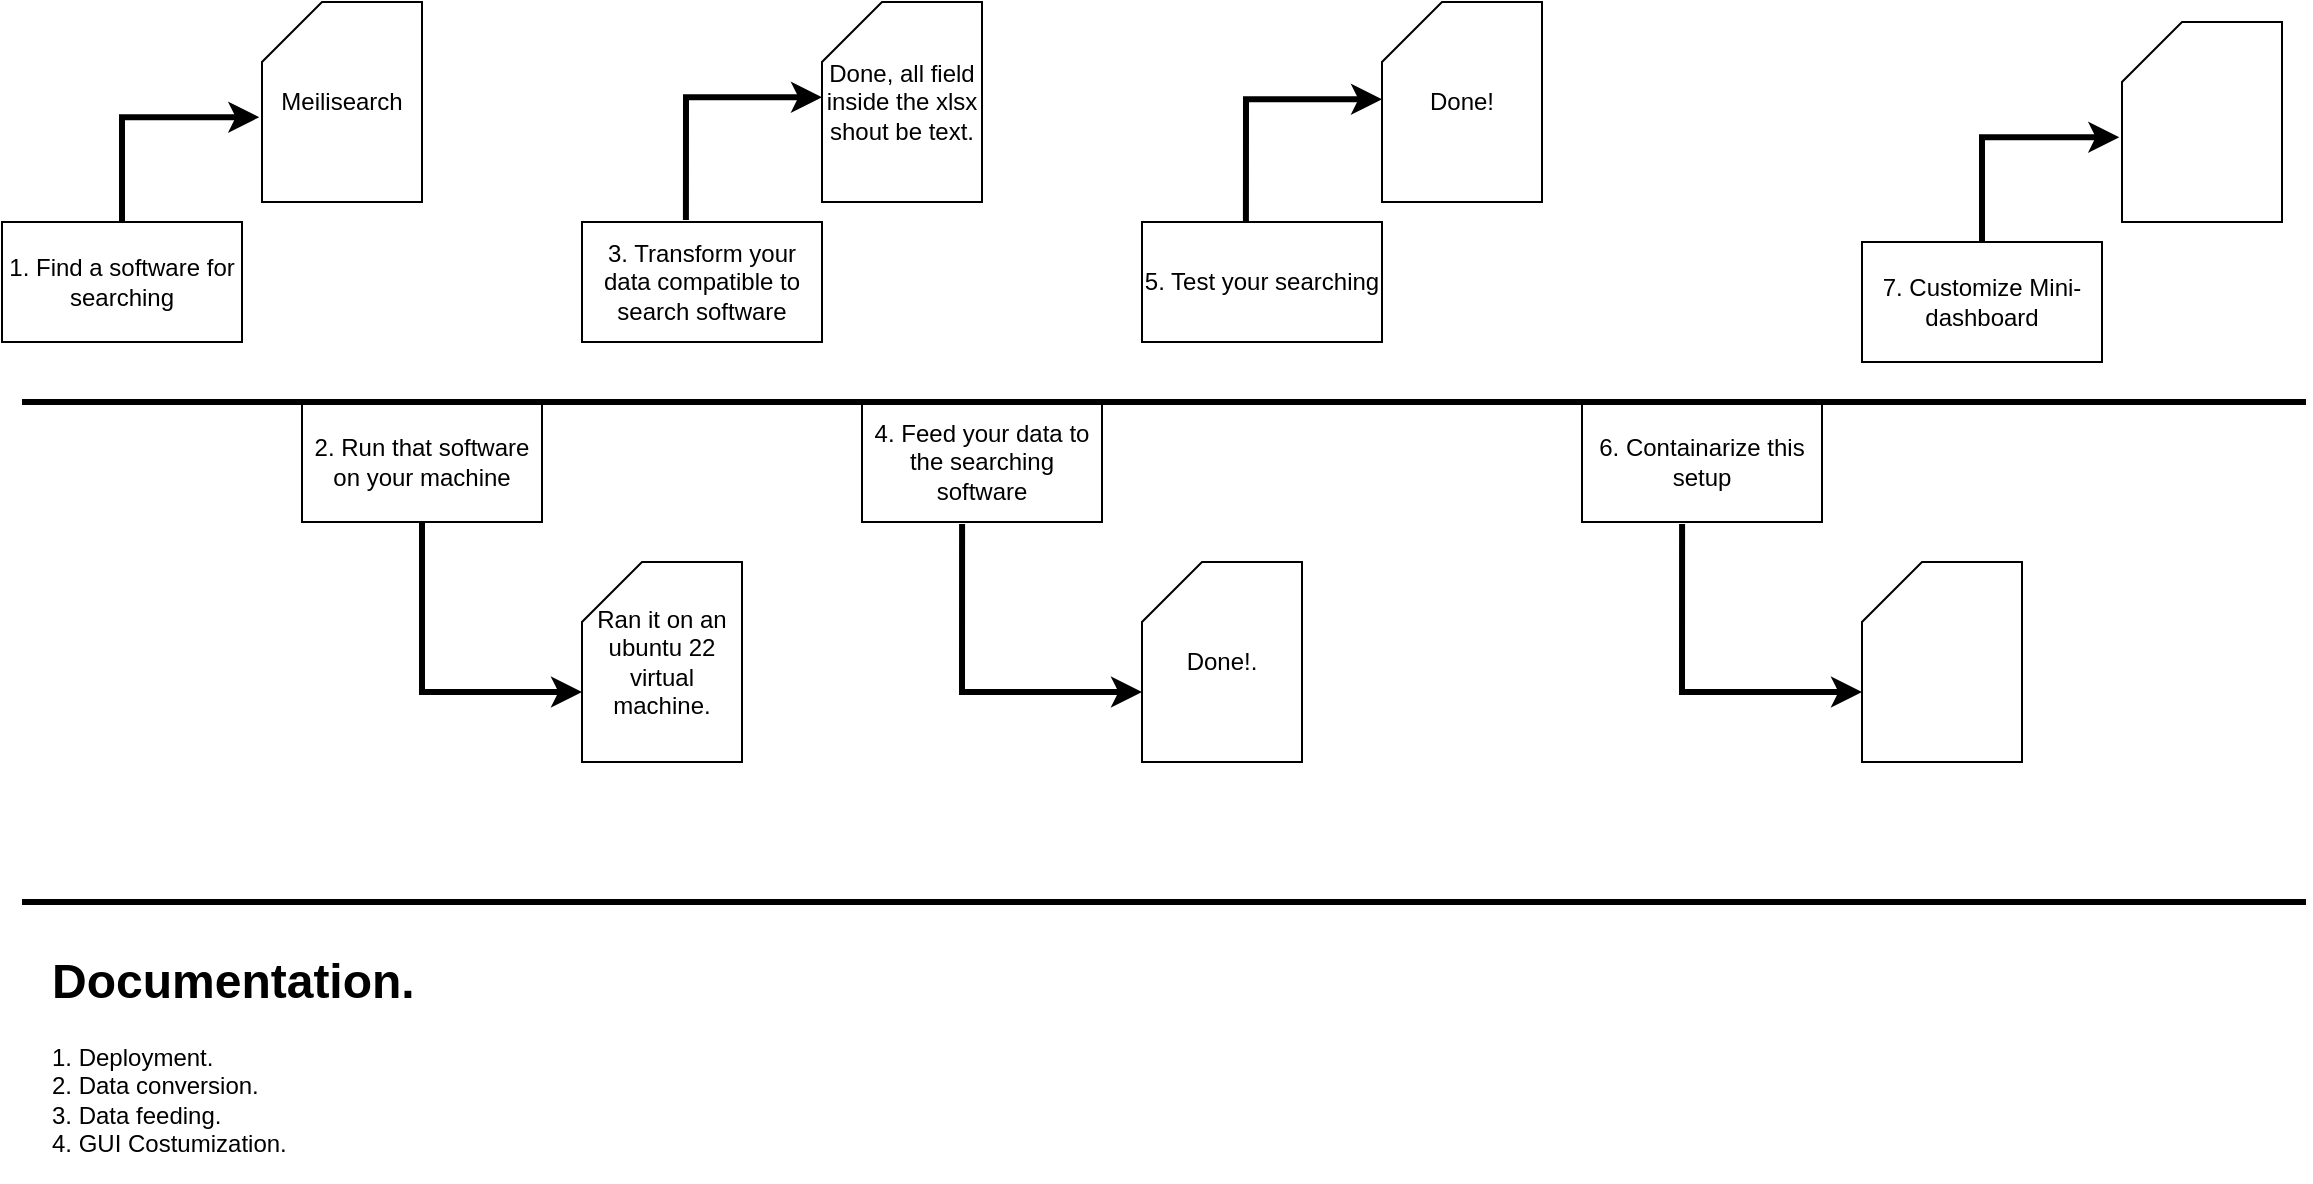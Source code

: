 <mxfile version="20.3.0" type="device"><diagram id="jmwIIQamiCSMNEU5W9KP" name="Page-1"><mxGraphModel dx="868" dy="545" grid="1" gridSize="10" guides="1" tooltips="1" connect="1" arrows="1" fold="1" page="1" pageScale="1" pageWidth="1200" pageHeight="1600" math="0" shadow="0"><root><mxCell id="0"/><mxCell id="1" parent="0"/><mxCell id="EiDWQAK7U_hqgVHjYwfQ-8" style="edgeStyle=orthogonalEdgeStyle;rounded=0;orthogonalLoop=1;jettySize=auto;html=1;exitX=0.5;exitY=0;exitDx=0;exitDy=0;entryX=-0.017;entryY=0.576;entryDx=0;entryDy=0;entryPerimeter=0;strokeWidth=3;" parent="1" source="EiDWQAK7U_hqgVHjYwfQ-1" target="EiDWQAK7U_hqgVHjYwfQ-7" edge="1"><mxGeometry relative="1" as="geometry"><Array as="points"><mxPoint x="90" y="78"/></Array></mxGeometry></mxCell><mxCell id="EiDWQAK7U_hqgVHjYwfQ-1" value="1. Find a software for searching" style="rounded=0;whiteSpace=wrap;html=1;" parent="1" vertex="1"><mxGeometry x="30" y="130" width="120" height="60" as="geometry"/></mxCell><mxCell id="EiDWQAK7U_hqgVHjYwfQ-10" style="edgeStyle=orthogonalEdgeStyle;rounded=0;orthogonalLoop=1;jettySize=auto;html=1;exitX=0.5;exitY=1;exitDx=0;exitDy=0;entryX=0;entryY=0;entryDx=0;entryDy=65;entryPerimeter=0;strokeWidth=3;" parent="1" source="EiDWQAK7U_hqgVHjYwfQ-2" target="EiDWQAK7U_hqgVHjYwfQ-9" edge="1"><mxGeometry relative="1" as="geometry"/></mxCell><mxCell id="EiDWQAK7U_hqgVHjYwfQ-2" value="2. Run that software on your machine" style="rounded=0;whiteSpace=wrap;html=1;" parent="1" vertex="1"><mxGeometry x="180" y="220" width="120" height="60" as="geometry"/></mxCell><mxCell id="EiDWQAK7U_hqgVHjYwfQ-3" value="3. Transform your data compatible to search software" style="rounded=0;whiteSpace=wrap;html=1;" parent="1" vertex="1"><mxGeometry x="320" y="130" width="120" height="60" as="geometry"/></mxCell><mxCell id="EiDWQAK7U_hqgVHjYwfQ-4" value="4. Feed your data to the searching software" style="rounded=0;whiteSpace=wrap;html=1;" parent="1" vertex="1"><mxGeometry x="460" y="220" width="120" height="60" as="geometry"/></mxCell><mxCell id="EiDWQAK7U_hqgVHjYwfQ-5" value="5. Test your searching" style="rounded=0;whiteSpace=wrap;html=1;" parent="1" vertex="1"><mxGeometry x="600" y="130" width="120" height="60" as="geometry"/></mxCell><mxCell id="EiDWQAK7U_hqgVHjYwfQ-6" value="" style="endArrow=none;html=1;rounded=0;strokeWidth=3;" parent="1" edge="1"><mxGeometry width="50" height="50" relative="1" as="geometry"><mxPoint x="40" y="470" as="sourcePoint"/><mxPoint x="1182" y="470" as="targetPoint"/></mxGeometry></mxCell><mxCell id="EiDWQAK7U_hqgVHjYwfQ-7" value="Meilisearch" style="shape=card;whiteSpace=wrap;html=1;" parent="1" vertex="1"><mxGeometry x="160" y="20" width="80" height="100" as="geometry"/></mxCell><mxCell id="EiDWQAK7U_hqgVHjYwfQ-9" value="Ran it on an ubuntu 22 virtual machine." style="shape=card;whiteSpace=wrap;html=1;" parent="1" vertex="1"><mxGeometry x="320" y="300" width="80" height="100" as="geometry"/></mxCell><mxCell id="jB-0Eqc0ESmf71nOjb4v-1" value="Done, all field inside the xlsx shout be text." style="shape=card;whiteSpace=wrap;html=1;" vertex="1" parent="1"><mxGeometry x="440" y="20" width="80" height="100" as="geometry"/></mxCell><mxCell id="jB-0Eqc0ESmf71nOjb4v-2" value="Done!." style="shape=card;whiteSpace=wrap;html=1;" vertex="1" parent="1"><mxGeometry x="600" y="300" width="80" height="100" as="geometry"/></mxCell><mxCell id="jB-0Eqc0ESmf71nOjb4v-3" value="Done!" style="shape=card;whiteSpace=wrap;html=1;" vertex="1" parent="1"><mxGeometry x="720" y="20" width="80" height="100" as="geometry"/></mxCell><mxCell id="jB-0Eqc0ESmf71nOjb4v-6" style="edgeStyle=orthogonalEdgeStyle;rounded=0;orthogonalLoop=1;jettySize=auto;html=1;exitX=0.433;exitY=-0.017;exitDx=0;exitDy=0;entryX=-0.017;entryY=0.576;entryDx=0;entryDy=0;entryPerimeter=0;strokeWidth=3;exitPerimeter=0;" edge="1" parent="1" source="EiDWQAK7U_hqgVHjYwfQ-3"><mxGeometry relative="1" as="geometry"><Array as="points"><mxPoint x="372" y="68"/></Array><mxPoint x="371.36" y="120" as="sourcePoint"/><mxPoint x="440.0" y="67.6" as="targetPoint"/></mxGeometry></mxCell><mxCell id="jB-0Eqc0ESmf71nOjb4v-7" style="edgeStyle=orthogonalEdgeStyle;rounded=0;orthogonalLoop=1;jettySize=auto;html=1;exitX=0.417;exitY=1.017;exitDx=0;exitDy=0;entryX=0;entryY=0;entryDx=0;entryDy=65;entryPerimeter=0;strokeWidth=3;exitPerimeter=0;" edge="1" parent="1" source="EiDWQAK7U_hqgVHjYwfQ-4" target="jB-0Eqc0ESmf71nOjb4v-2"><mxGeometry relative="1" as="geometry"><mxPoint x="480" y="320" as="sourcePoint"/><mxPoint x="560" y="405" as="targetPoint"/></mxGeometry></mxCell><mxCell id="jB-0Eqc0ESmf71nOjb4v-8" style="edgeStyle=orthogonalEdgeStyle;rounded=0;orthogonalLoop=1;jettySize=auto;html=1;exitX=0.433;exitY=-0.017;exitDx=0;exitDy=0;entryX=-0.017;entryY=0.576;entryDx=0;entryDy=0;entryPerimeter=0;strokeWidth=3;exitPerimeter=0;" edge="1" parent="1"><mxGeometry relative="1" as="geometry"><Array as="points"><mxPoint x="652" y="69.02"/></Array><mxPoint x="651.96" y="130.0" as="sourcePoint"/><mxPoint x="720" y="68.62" as="targetPoint"/></mxGeometry></mxCell><mxCell id="jB-0Eqc0ESmf71nOjb4v-9" value="6. Containarize this setup" style="rounded=0;whiteSpace=wrap;html=1;" vertex="1" parent="1"><mxGeometry x="820" y="220" width="120" height="60" as="geometry"/></mxCell><mxCell id="jB-0Eqc0ESmf71nOjb4v-10" value="" style="shape=card;whiteSpace=wrap;html=1;" vertex="1" parent="1"><mxGeometry x="960" y="300" width="80" height="100" as="geometry"/></mxCell><mxCell id="jB-0Eqc0ESmf71nOjb4v-11" style="edgeStyle=orthogonalEdgeStyle;rounded=0;orthogonalLoop=1;jettySize=auto;html=1;exitX=0.417;exitY=1.017;exitDx=0;exitDy=0;entryX=0;entryY=0;entryDx=0;entryDy=65;entryPerimeter=0;strokeWidth=3;exitPerimeter=0;" edge="1" parent="1" source="jB-0Eqc0ESmf71nOjb4v-9" target="jB-0Eqc0ESmf71nOjb4v-10"><mxGeometry relative="1" as="geometry"><mxPoint x="840" y="320" as="sourcePoint"/><mxPoint x="920" y="405" as="targetPoint"/></mxGeometry></mxCell><mxCell id="jB-0Eqc0ESmf71nOjb4v-12" style="edgeStyle=orthogonalEdgeStyle;rounded=0;orthogonalLoop=1;jettySize=auto;html=1;exitX=0.5;exitY=0;exitDx=0;exitDy=0;entryX=-0.017;entryY=0.576;entryDx=0;entryDy=0;entryPerimeter=0;strokeWidth=3;" edge="1" parent="1" source="jB-0Eqc0ESmf71nOjb4v-13" target="jB-0Eqc0ESmf71nOjb4v-14"><mxGeometry relative="1" as="geometry"><Array as="points"><mxPoint x="1020" y="88"/></Array></mxGeometry></mxCell><mxCell id="jB-0Eqc0ESmf71nOjb4v-13" value="7. Customize Mini-dashboard" style="rounded=0;whiteSpace=wrap;html=1;" vertex="1" parent="1"><mxGeometry x="960" y="140" width="120" height="60" as="geometry"/></mxCell><mxCell id="jB-0Eqc0ESmf71nOjb4v-14" value="" style="shape=card;whiteSpace=wrap;html=1;" vertex="1" parent="1"><mxGeometry x="1090" y="30" width="80" height="100" as="geometry"/></mxCell><mxCell id="jB-0Eqc0ESmf71nOjb4v-15" value="" style="endArrow=none;html=1;rounded=0;strokeWidth=3;" edge="1" parent="1"><mxGeometry width="50" height="50" relative="1" as="geometry"><mxPoint x="40" y="220" as="sourcePoint"/><mxPoint x="1182" y="220" as="targetPoint"/></mxGeometry></mxCell><mxCell id="jB-0Eqc0ESmf71nOjb4v-16" value="&lt;h1&gt;Documentation.&lt;/h1&gt;&lt;div&gt;1. Deployment.&lt;/div&gt;&lt;div&gt;2. Data conversion.&lt;/div&gt;&lt;div&gt;3. Data feeding.&lt;/div&gt;&lt;div&gt;4. GUI Costumization.&lt;/div&gt;" style="text;html=1;strokeColor=none;fillColor=none;spacing=5;spacingTop=-20;whiteSpace=wrap;overflow=hidden;rounded=0;" vertex="1" parent="1"><mxGeometry x="50" y="490" width="190" height="120" as="geometry"/></mxCell></root></mxGraphModel></diagram></mxfile>